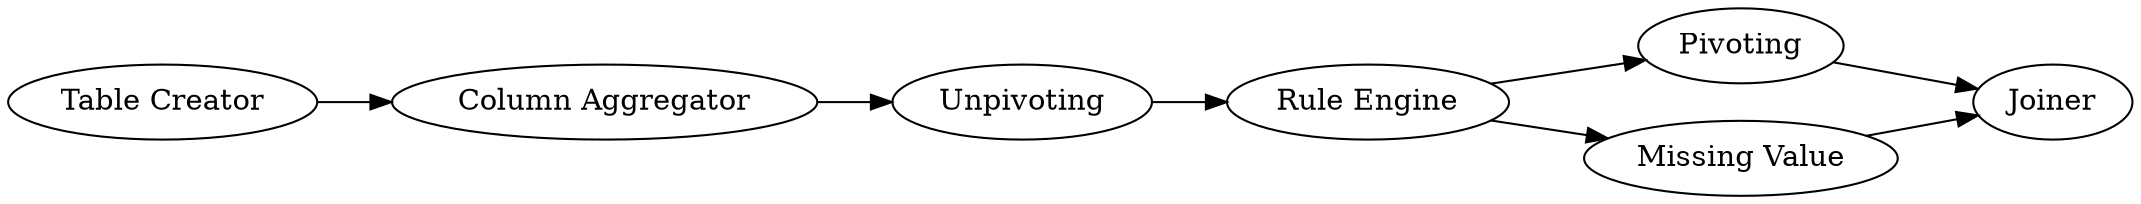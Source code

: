 digraph {
	172 -> 177
	169 -> 176
	172 -> 179
	176 -> 172
	177 -> 178
	179 -> 178
	170 -> 169
	170 [label="Table Creator"]
	179 [label="Missing Value"]
	169 [label="Column Aggregator"]
	178 [label=Joiner]
	176 [label=Unpivoting]
	172 [label="Rule Engine"]
	177 [label=Pivoting]
	rankdir=LR
}
